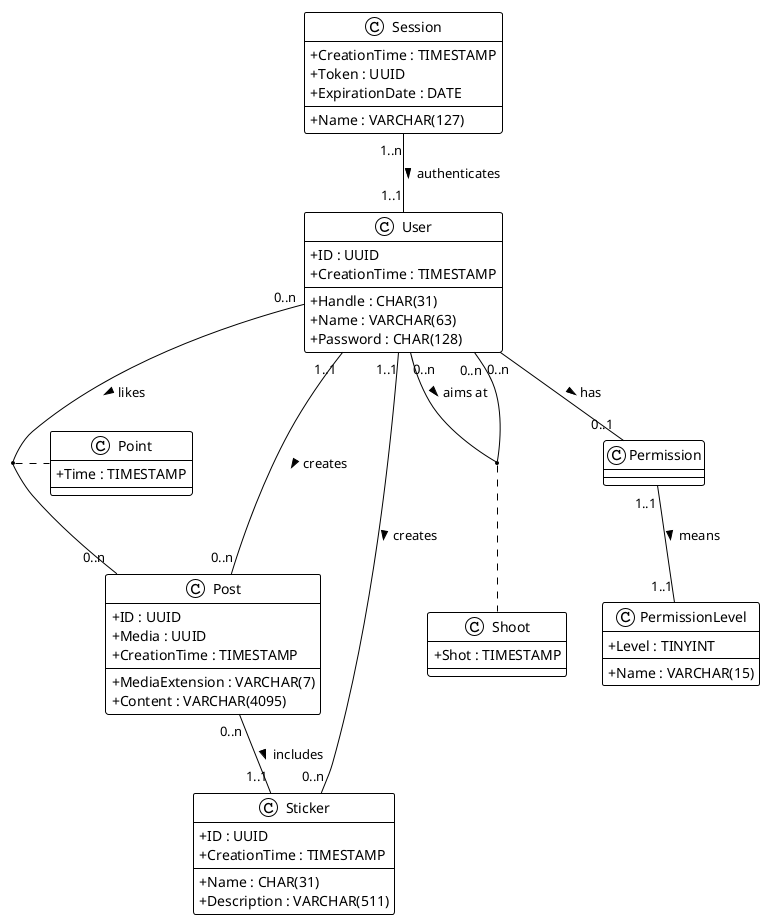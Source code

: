 @startuml hiddlestick

!theme plain
skinparam ClassAttributeIconSize 0

class User{
    + ID : UUID
    + Handle : CHAR(31)
    + Name : VARCHAR(63)
    + Password : CHAR(128)
    + CreationTime : TIMESTAMP
}

class Post{
    + ID : UUID
    /'
    /+ CreatorID : UUID
    /+ StickerID : UUID
    '/
    + Media : UUID
    + MediaExtension : VARCHAR(7)
    + Content : VARCHAR(4095)
    + CreationTime : TIMESTAMP
}

class Sticker{
    + ID : UUID
    + Name : CHAR(31)
    /'
    /+ CreatorID : UUID
    '/
    + Description : VARCHAR(511)
    + CreationTime : TIMESTAMP
}

User "0..n" -- "0..n" User : aims at >
(User, User) . Shoot
User "1..1" -- "0..n" Post : creates >
User "1..1" -- "0..n" Sticker : creates >
Post "0..n" -- "1..1" Sticker : includes >
User "0..n" -- "0..n" Post : likes >
Session "1..n" -- "1..1" User : authenticates >
User "0..n" -- "0..1" Permission : has >
Permission "1..1" -- "1..1" PermissionLevel : means >
(User, Post) . Point

class Shoot{
    /'
    /+ Target : UUID
    /+ Archer : UUID
    '/
    + Shot : TIMESTAMP
}

class Point{
    /'
    /+ PostID : UUID
    /+ UserID : UUID
    '/
    + Time : TIMESTAMP
}

class Session{
    /'
    /+ UserID : UUID
    '/
    + CreationTime : TIMESTAMP
    + Name : VARCHAR(127)
    + Token : UUID
    + ExpirationDate : DATE
}

class Permission{
    /'
    /+ UserID : UUID
    '/
    /'
    /+ Level : TINYINT
    '/
}

class PermissionLevel{
    + Level : TINYINT
    + Name : VARCHAR(15)
}

@enduml